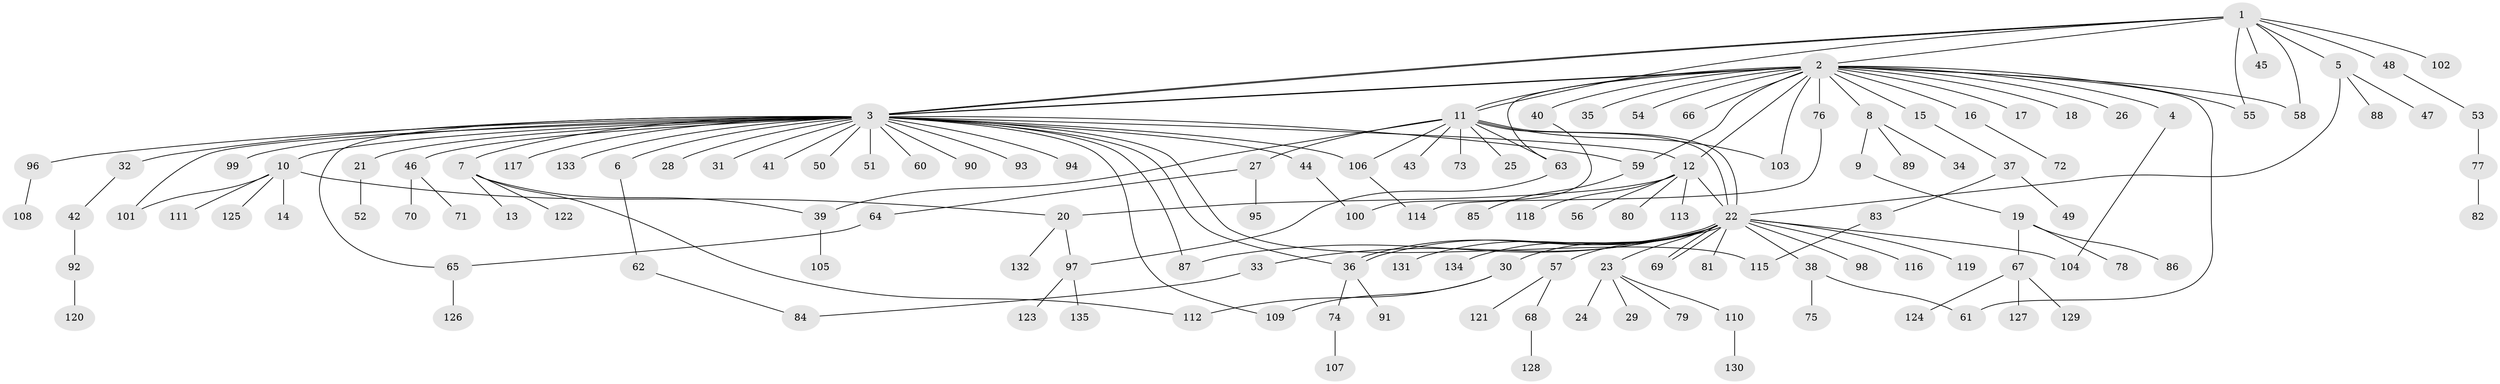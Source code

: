 // coarse degree distribution, {8: 0.01904761904761905, 22: 0.009523809523809525, 33: 0.009523809523809525, 2: 0.24761904761904763, 3: 0.08571428571428572, 5: 0.02857142857142857, 4: 0.009523809523809525, 13: 0.009523809523809525, 7: 0.009523809523809525, 1: 0.5619047619047619, 20: 0.009523809523809525}
// Generated by graph-tools (version 1.1) at 2025/52/02/27/25 19:52:00]
// undirected, 135 vertices, 165 edges
graph export_dot {
graph [start="1"]
  node [color=gray90,style=filled];
  1;
  2;
  3;
  4;
  5;
  6;
  7;
  8;
  9;
  10;
  11;
  12;
  13;
  14;
  15;
  16;
  17;
  18;
  19;
  20;
  21;
  22;
  23;
  24;
  25;
  26;
  27;
  28;
  29;
  30;
  31;
  32;
  33;
  34;
  35;
  36;
  37;
  38;
  39;
  40;
  41;
  42;
  43;
  44;
  45;
  46;
  47;
  48;
  49;
  50;
  51;
  52;
  53;
  54;
  55;
  56;
  57;
  58;
  59;
  60;
  61;
  62;
  63;
  64;
  65;
  66;
  67;
  68;
  69;
  70;
  71;
  72;
  73;
  74;
  75;
  76;
  77;
  78;
  79;
  80;
  81;
  82;
  83;
  84;
  85;
  86;
  87;
  88;
  89;
  90;
  91;
  92;
  93;
  94;
  95;
  96;
  97;
  98;
  99;
  100;
  101;
  102;
  103;
  104;
  105;
  106;
  107;
  108;
  109;
  110;
  111;
  112;
  113;
  114;
  115;
  116;
  117;
  118;
  119;
  120;
  121;
  122;
  123;
  124;
  125;
  126;
  127;
  128;
  129;
  130;
  131;
  132;
  133;
  134;
  135;
  1 -- 2;
  1 -- 3;
  1 -- 3;
  1 -- 5;
  1 -- 11;
  1 -- 45;
  1 -- 48;
  1 -- 55;
  1 -- 58;
  1 -- 102;
  2 -- 3;
  2 -- 3;
  2 -- 4;
  2 -- 8;
  2 -- 11;
  2 -- 12;
  2 -- 15;
  2 -- 16;
  2 -- 17;
  2 -- 18;
  2 -- 26;
  2 -- 35;
  2 -- 40;
  2 -- 54;
  2 -- 55;
  2 -- 58;
  2 -- 59;
  2 -- 61;
  2 -- 63;
  2 -- 66;
  2 -- 76;
  2 -- 103;
  3 -- 6;
  3 -- 7;
  3 -- 10;
  3 -- 12;
  3 -- 21;
  3 -- 28;
  3 -- 31;
  3 -- 32;
  3 -- 36;
  3 -- 41;
  3 -- 44;
  3 -- 46;
  3 -- 50;
  3 -- 51;
  3 -- 59;
  3 -- 60;
  3 -- 65;
  3 -- 87;
  3 -- 90;
  3 -- 93;
  3 -- 94;
  3 -- 96;
  3 -- 99;
  3 -- 101;
  3 -- 106;
  3 -- 109;
  3 -- 115;
  3 -- 117;
  3 -- 133;
  4 -- 104;
  5 -- 22;
  5 -- 47;
  5 -- 88;
  6 -- 62;
  7 -- 13;
  7 -- 39;
  7 -- 112;
  7 -- 122;
  8 -- 9;
  8 -- 34;
  8 -- 89;
  9 -- 19;
  10 -- 14;
  10 -- 20;
  10 -- 101;
  10 -- 111;
  10 -- 125;
  11 -- 22;
  11 -- 22;
  11 -- 25;
  11 -- 27;
  11 -- 39;
  11 -- 43;
  11 -- 63;
  11 -- 73;
  11 -- 103;
  11 -- 106;
  12 -- 20;
  12 -- 22;
  12 -- 56;
  12 -- 80;
  12 -- 113;
  12 -- 118;
  15 -- 37;
  16 -- 72;
  19 -- 67;
  19 -- 78;
  19 -- 86;
  20 -- 97;
  20 -- 132;
  21 -- 52;
  22 -- 23;
  22 -- 30;
  22 -- 33;
  22 -- 36;
  22 -- 36;
  22 -- 38;
  22 -- 57;
  22 -- 69;
  22 -- 69;
  22 -- 81;
  22 -- 87;
  22 -- 98;
  22 -- 104;
  22 -- 116;
  22 -- 119;
  22 -- 131;
  22 -- 134;
  23 -- 24;
  23 -- 29;
  23 -- 79;
  23 -- 110;
  27 -- 64;
  27 -- 95;
  30 -- 109;
  30 -- 112;
  32 -- 42;
  33 -- 84;
  36 -- 74;
  36 -- 91;
  37 -- 49;
  37 -- 83;
  38 -- 61;
  38 -- 75;
  39 -- 105;
  40 -- 100;
  42 -- 92;
  44 -- 100;
  46 -- 70;
  46 -- 71;
  48 -- 53;
  53 -- 77;
  57 -- 68;
  57 -- 121;
  59 -- 85;
  62 -- 84;
  63 -- 97;
  64 -- 65;
  65 -- 126;
  67 -- 124;
  67 -- 127;
  67 -- 129;
  68 -- 128;
  74 -- 107;
  76 -- 114;
  77 -- 82;
  83 -- 115;
  92 -- 120;
  96 -- 108;
  97 -- 123;
  97 -- 135;
  106 -- 114;
  110 -- 130;
}
